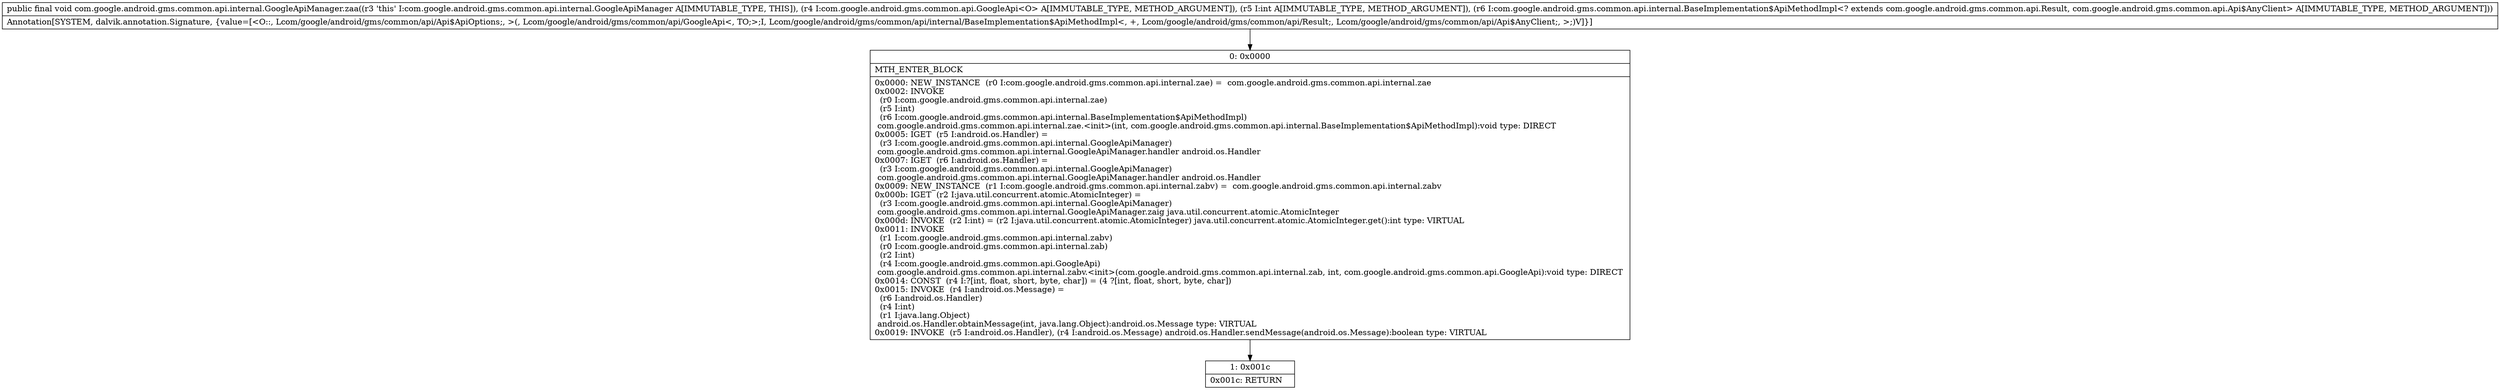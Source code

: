 digraph "CFG forcom.google.android.gms.common.api.internal.GoogleApiManager.zaa(Lcom\/google\/android\/gms\/common\/api\/GoogleApi;ILcom\/google\/android\/gms\/common\/api\/internal\/BaseImplementation$ApiMethodImpl;)V" {
Node_0 [shape=record,label="{0\:\ 0x0000|MTH_ENTER_BLOCK\l|0x0000: NEW_INSTANCE  (r0 I:com.google.android.gms.common.api.internal.zae) =  com.google.android.gms.common.api.internal.zae \l0x0002: INVOKE  \l  (r0 I:com.google.android.gms.common.api.internal.zae)\l  (r5 I:int)\l  (r6 I:com.google.android.gms.common.api.internal.BaseImplementation$ApiMethodImpl)\l com.google.android.gms.common.api.internal.zae.\<init\>(int, com.google.android.gms.common.api.internal.BaseImplementation$ApiMethodImpl):void type: DIRECT \l0x0005: IGET  (r5 I:android.os.Handler) = \l  (r3 I:com.google.android.gms.common.api.internal.GoogleApiManager)\l com.google.android.gms.common.api.internal.GoogleApiManager.handler android.os.Handler \l0x0007: IGET  (r6 I:android.os.Handler) = \l  (r3 I:com.google.android.gms.common.api.internal.GoogleApiManager)\l com.google.android.gms.common.api.internal.GoogleApiManager.handler android.os.Handler \l0x0009: NEW_INSTANCE  (r1 I:com.google.android.gms.common.api.internal.zabv) =  com.google.android.gms.common.api.internal.zabv \l0x000b: IGET  (r2 I:java.util.concurrent.atomic.AtomicInteger) = \l  (r3 I:com.google.android.gms.common.api.internal.GoogleApiManager)\l com.google.android.gms.common.api.internal.GoogleApiManager.zaig java.util.concurrent.atomic.AtomicInteger \l0x000d: INVOKE  (r2 I:int) = (r2 I:java.util.concurrent.atomic.AtomicInteger) java.util.concurrent.atomic.AtomicInteger.get():int type: VIRTUAL \l0x0011: INVOKE  \l  (r1 I:com.google.android.gms.common.api.internal.zabv)\l  (r0 I:com.google.android.gms.common.api.internal.zab)\l  (r2 I:int)\l  (r4 I:com.google.android.gms.common.api.GoogleApi)\l com.google.android.gms.common.api.internal.zabv.\<init\>(com.google.android.gms.common.api.internal.zab, int, com.google.android.gms.common.api.GoogleApi):void type: DIRECT \l0x0014: CONST  (r4 I:?[int, float, short, byte, char]) = (4 ?[int, float, short, byte, char]) \l0x0015: INVOKE  (r4 I:android.os.Message) = \l  (r6 I:android.os.Handler)\l  (r4 I:int)\l  (r1 I:java.lang.Object)\l android.os.Handler.obtainMessage(int, java.lang.Object):android.os.Message type: VIRTUAL \l0x0019: INVOKE  (r5 I:android.os.Handler), (r4 I:android.os.Message) android.os.Handler.sendMessage(android.os.Message):boolean type: VIRTUAL \l}"];
Node_1 [shape=record,label="{1\:\ 0x001c|0x001c: RETURN   \l}"];
MethodNode[shape=record,label="{public final void com.google.android.gms.common.api.internal.GoogleApiManager.zaa((r3 'this' I:com.google.android.gms.common.api.internal.GoogleApiManager A[IMMUTABLE_TYPE, THIS]), (r4 I:com.google.android.gms.common.api.GoogleApi\<O\> A[IMMUTABLE_TYPE, METHOD_ARGUMENT]), (r5 I:int A[IMMUTABLE_TYPE, METHOD_ARGUMENT]), (r6 I:com.google.android.gms.common.api.internal.BaseImplementation$ApiMethodImpl\<? extends com.google.android.gms.common.api.Result, com.google.android.gms.common.api.Api$AnyClient\> A[IMMUTABLE_TYPE, METHOD_ARGUMENT]))  | Annotation[SYSTEM, dalvik.annotation.Signature, \{value=[\<O::, Lcom\/google\/android\/gms\/common\/api\/Api$ApiOptions;, \>(, Lcom\/google\/android\/gms\/common\/api\/GoogleApi\<, TO;\>;I, Lcom\/google\/android\/gms\/common\/api\/internal\/BaseImplementation$ApiMethodImpl\<, +, Lcom\/google\/android\/gms\/common\/api\/Result;, Lcom\/google\/android\/gms\/common\/api\/Api$AnyClient;, \>;)V]\}]\l}"];
MethodNode -> Node_0;
Node_0 -> Node_1;
}

